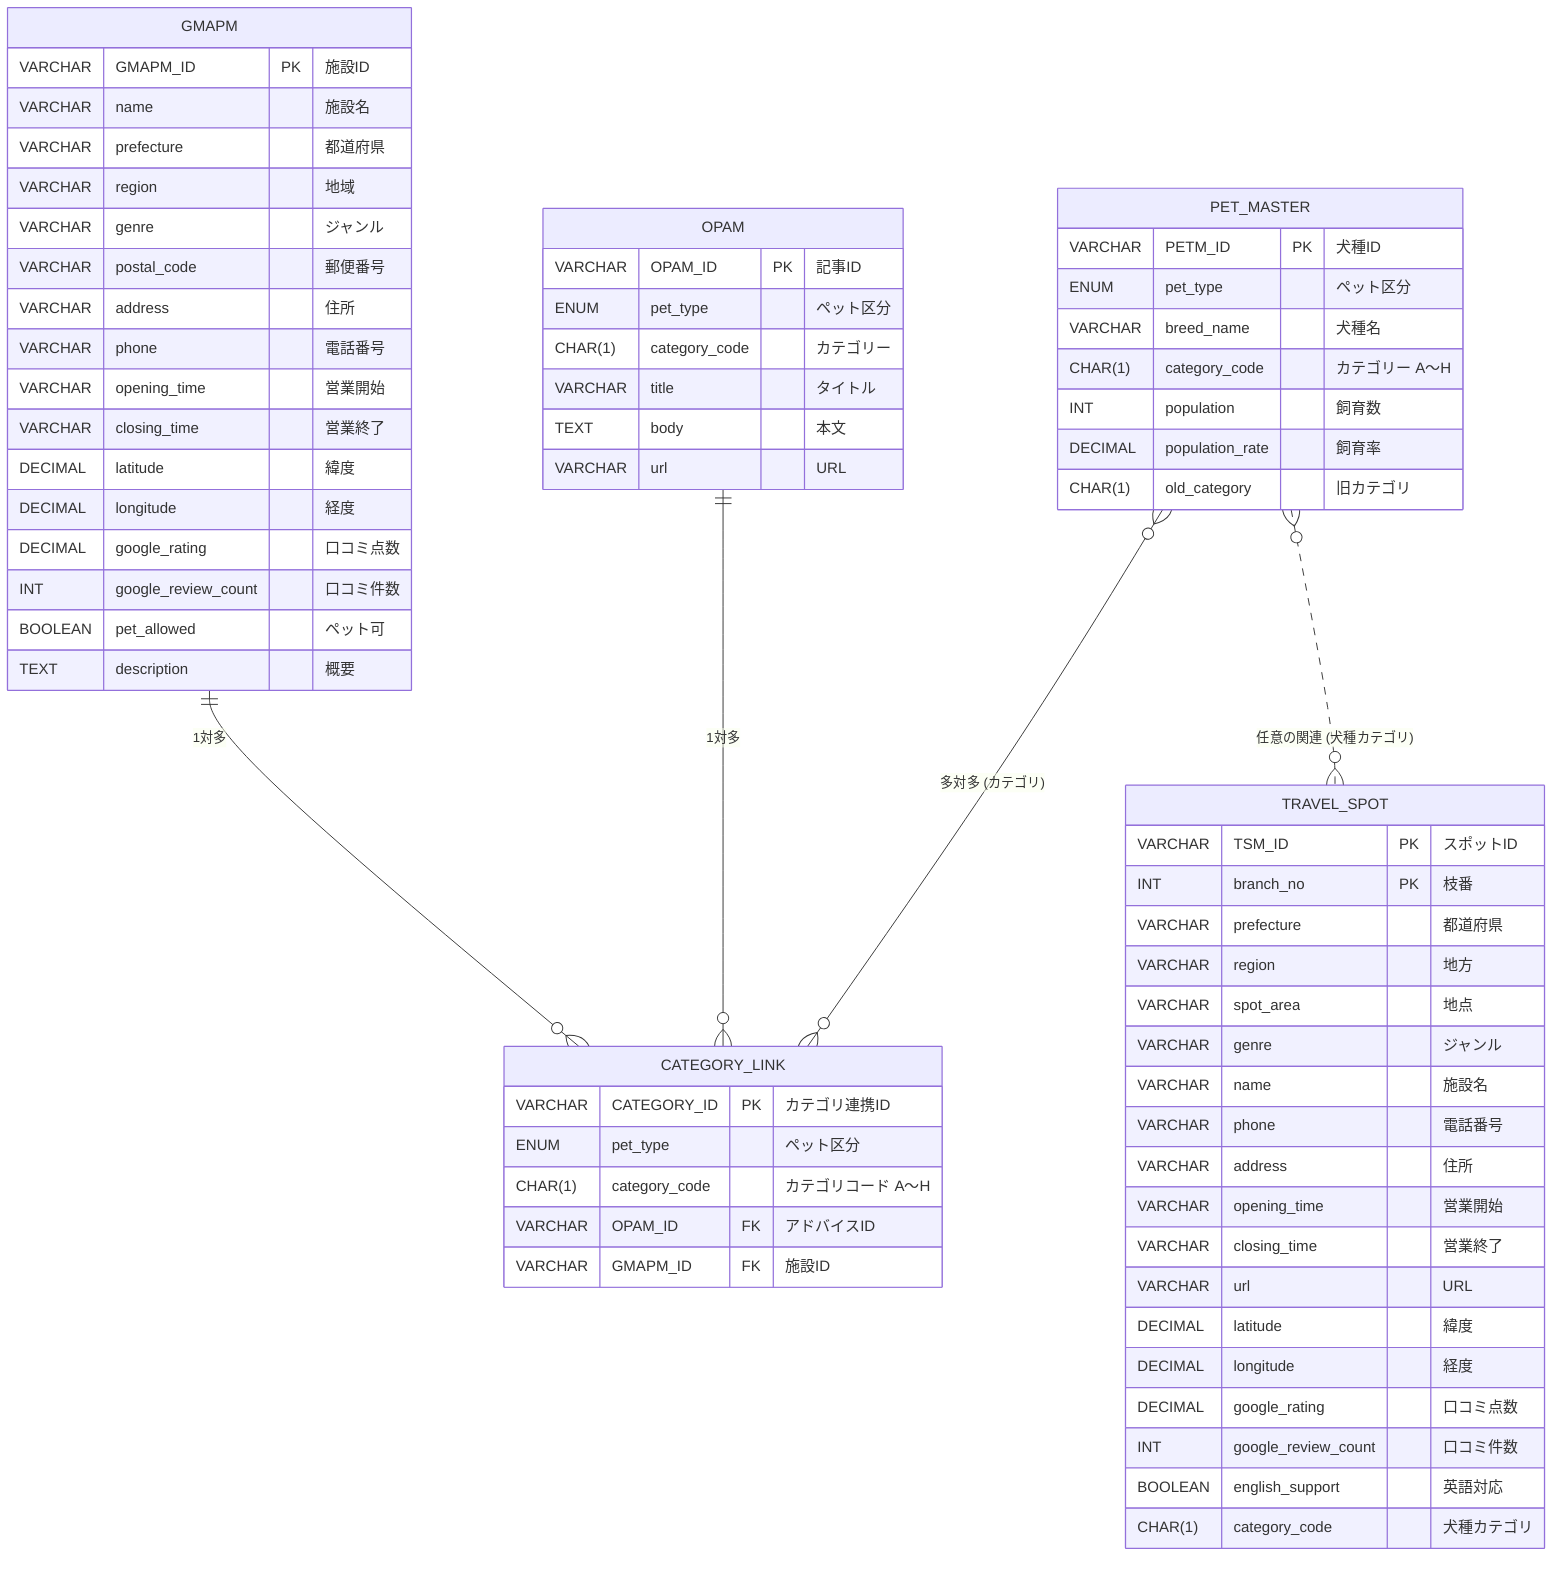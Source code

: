 erDiagram
  GMAPM ||--o{ CATEGORY_LINK : "1対多"
  OPAM ||--o{ CATEGORY_LINK : "1対多"
  PET_MASTER }o..o{ TRAVEL_SPOT : "任意の関連 (犬種カテゴリ)"
  PET_MASTER }o--o{ CATEGORY_LINK : "多対多 (カテゴリ)"
  CATEGORY_LINK {
    VARCHAR CATEGORY_ID PK "カテゴリ連携ID"
    ENUM pet_type "ペット区分"
    CHAR(1) category_code "カテゴリコード A～H"
    VARCHAR OPAM_ID FK "アドバイスID"
    VARCHAR GMAPM_ID FK "施設ID"
  }
  GMAPM {
    VARCHAR GMAPM_ID PK "施設ID"
    VARCHAR name "施設名"
    VARCHAR prefecture "都道府県"
    VARCHAR region "地域"
    VARCHAR genre "ジャンル"
    VARCHAR postal_code "郵便番号"
    VARCHAR address "住所"
    VARCHAR phone "電話番号"
    VARCHAR opening_time "営業開始"
    VARCHAR closing_time "営業終了"
    DECIMAL latitude "緯度"
    DECIMAL longitude "経度"
    DECIMAL google_rating "口コミ点数"
    INT google_review_count "口コミ件数"
    BOOLEAN pet_allowed "ペット可"
    TEXT description "概要"
  }
  OPAM {
    VARCHAR OPAM_ID PK "記事ID"
    ENUM pet_type "ペット区分"
    CHAR(1) category_code "カテゴリー"
    VARCHAR title "タイトル"
    TEXT body "本文"
    VARCHAR url "URL"
  }
  PET_MASTER {
    VARCHAR PETM_ID PK "犬種ID"
    ENUM pet_type "ペット区分"
    VARCHAR breed_name "犬種名"
    CHAR(1) category_code "カテゴリー A～H"
    INT population "飼育数"
    DECIMAL population_rate "飼育率"
    CHAR(1) old_category "旧カテゴリ"
  }
  TRAVEL_SPOT {
    VARCHAR TSM_ID PK "スポットID"
    INT branch_no PK "枝番"
    VARCHAR prefecture "都道府県"
    VARCHAR region "地方"
    VARCHAR spot_area "地点"
    VARCHAR genre "ジャンル"
    VARCHAR name "施設名"
    VARCHAR phone "電話番号"
    VARCHAR address "住所"
    VARCHAR opening_time "営業開始"
    VARCHAR closing_time "営業終了"
    VARCHAR url "URL"
    DECIMAL latitude "緯度"
    DECIMAL longitude "経度"
    DECIMAL google_rating "口コミ点数"
    INT google_review_count "口コミ件数"
    BOOLEAN english_support "英語対応"
    CHAR(1) category_code "犬種カテゴリ"
  }